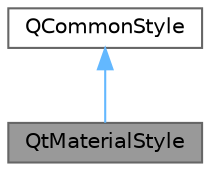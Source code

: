 digraph "QtMaterialStyle"
{
 // LATEX_PDF_SIZE
  bgcolor="transparent";
  edge [fontname=Helvetica,fontsize=10,labelfontname=Helvetica,labelfontsize=10];
  node [fontname=Helvetica,fontsize=10,shape=box,height=0.2,width=0.4];
  Node1 [id="Node000001",label="QtMaterialStyle",height=0.2,width=0.4,color="gray40", fillcolor="grey60", style="filled", fontcolor="black",tooltip="Material Design 风格类，继承自 QCommonStyle，管理主题和颜色"];
  Node2 -> Node1 [id="edge1_Node000001_Node000002",dir="back",color="steelblue1",style="solid",tooltip=" "];
  Node2 [id="Node000002",label="QCommonStyle",height=0.2,width=0.4,color="gray40", fillcolor="white", style="filled",tooltip=" "];
}
